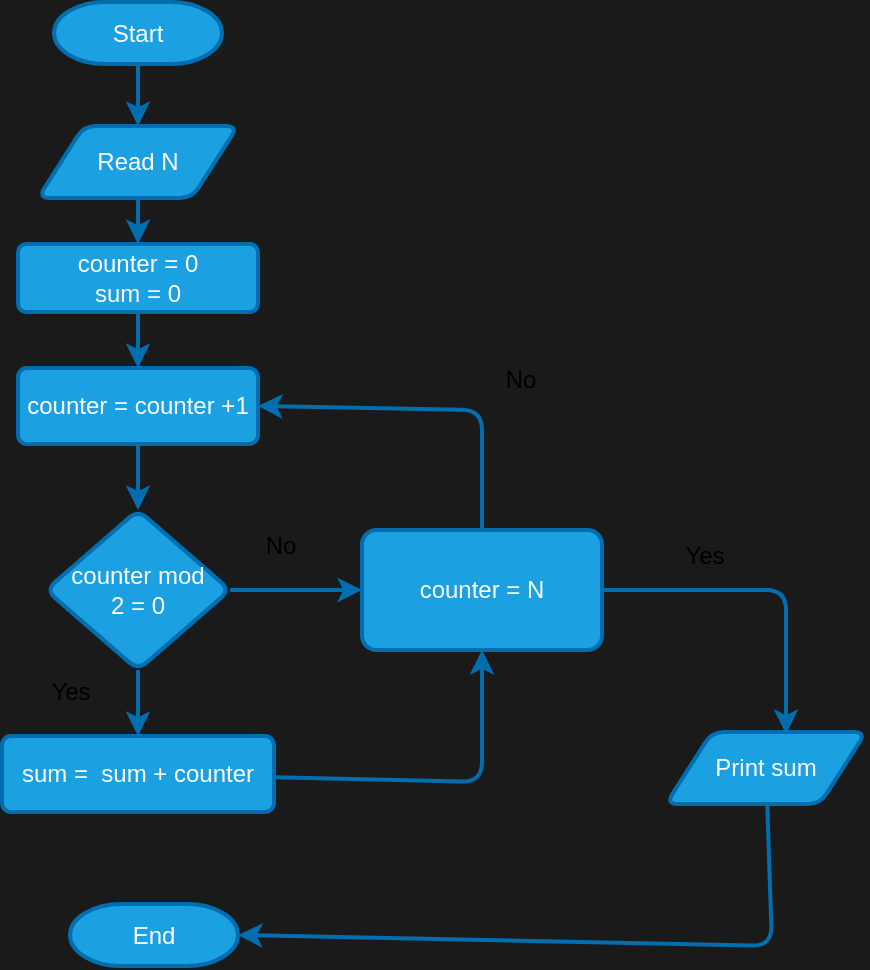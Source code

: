 <mxfile>
    <diagram id="Omuv3W1p4eE4dY71nL2Y" name="Page-1">
        <mxGraphModel dx="597" dy="467" grid="0" gridSize="10" guides="1" tooltips="1" connect="1" arrows="1" fold="1" page="1" pageScale="1" pageWidth="850" pageHeight="1100" background="#1A1A1A" math="0" shadow="0">
            <root>
                <mxCell id="0"/>
                <mxCell id="1" parent="0"/>
                <mxCell id="4" value="" style="edgeStyle=none;html=1;strokeWidth=2;fillColor=#1ba1e2;strokeColor=#006EAF;" edge="1" parent="1" source="2" target="3">
                    <mxGeometry relative="1" as="geometry"/>
                </mxCell>
                <mxCell id="2" value="Start" style="strokeWidth=2;html=1;shape=mxgraph.flowchart.terminator;whiteSpace=wrap;fillColor=#1ba1e2;fontColor=#ffffff;strokeColor=#006EAF;" vertex="1" parent="1">
                    <mxGeometry x="291" y="48" width="84" height="31" as="geometry"/>
                </mxCell>
                <mxCell id="6" value="" style="edgeStyle=none;html=1;strokeWidth=2;fillColor=#1ba1e2;strokeColor=#006EAF;" edge="1" parent="1" source="3" target="5">
                    <mxGeometry relative="1" as="geometry"/>
                </mxCell>
                <mxCell id="3" value="Read N" style="shape=parallelogram;html=1;strokeWidth=2;perimeter=parallelogramPerimeter;whiteSpace=wrap;rounded=1;arcSize=12;size=0.23;fillColor=#1ba1e2;fontColor=#ffffff;strokeColor=#006EAF;" vertex="1" parent="1">
                    <mxGeometry x="283" y="110" width="100" height="36" as="geometry"/>
                </mxCell>
                <mxCell id="8" value="" style="edgeStyle=none;html=1;strokeWidth=2;fillColor=#1ba1e2;strokeColor=#006EAF;" edge="1" parent="1" source="5" target="7">
                    <mxGeometry relative="1" as="geometry"/>
                </mxCell>
                <mxCell id="5" value="counter = 0&lt;br&gt;sum = 0" style="whiteSpace=wrap;html=1;fillColor=#1ba1e2;strokeColor=#006EAF;fontColor=#ffffff;strokeWidth=2;rounded=1;arcSize=12;" vertex="1" parent="1">
                    <mxGeometry x="273" y="169" width="120" height="34" as="geometry"/>
                </mxCell>
                <mxCell id="10" value="" style="edgeStyle=none;html=1;strokeWidth=2;fillColor=#1ba1e2;strokeColor=#006EAF;" edge="1" parent="1" source="7" target="9">
                    <mxGeometry relative="1" as="geometry"/>
                </mxCell>
                <mxCell id="7" value="counter = counter +1" style="whiteSpace=wrap;html=1;fillColor=#1ba1e2;strokeColor=#006EAF;fontColor=#ffffff;strokeWidth=2;rounded=1;arcSize=12;" vertex="1" parent="1">
                    <mxGeometry x="273" y="231" width="120" height="38" as="geometry"/>
                </mxCell>
                <mxCell id="12" value="" style="edgeStyle=none;html=1;strokeWidth=2;fillColor=#1ba1e2;strokeColor=#006EAF;" edge="1" parent="1" source="9" target="11">
                    <mxGeometry relative="1" as="geometry"/>
                </mxCell>
                <mxCell id="15" value="" style="edgeStyle=none;html=1;strokeWidth=2;fillColor=#1ba1e2;strokeColor=#006EAF;" edge="1" parent="1" source="9" target="14">
                    <mxGeometry relative="1" as="geometry"/>
                </mxCell>
                <mxCell id="9" value="counter mod&lt;br&gt;2 = 0" style="rhombus;whiteSpace=wrap;html=1;fillColor=#1ba1e2;strokeColor=#006EAF;fontColor=#ffffff;strokeWidth=2;rounded=1;arcSize=12;" vertex="1" parent="1">
                    <mxGeometry x="287" y="302" width="92" height="80" as="geometry"/>
                </mxCell>
                <mxCell id="29" value="" style="edgeStyle=none;html=1;strokeWidth=2;entryX=0.5;entryY=1;entryDx=0;entryDy=0;fillColor=#1ba1e2;strokeColor=#006EAF;" edge="1" parent="1" source="11" target="14">
                    <mxGeometry relative="1" as="geometry">
                        <mxPoint x="509" y="434" as="targetPoint"/>
                        <Array as="points">
                            <mxPoint x="505" y="438"/>
                        </Array>
                    </mxGeometry>
                </mxCell>
                <mxCell id="11" value="sum =&amp;nbsp; sum + counter" style="whiteSpace=wrap;html=1;fillColor=#1ba1e2;strokeColor=#006EAF;fontColor=#ffffff;strokeWidth=2;rounded=1;arcSize=12;" vertex="1" parent="1">
                    <mxGeometry x="265" y="415" width="136" height="38" as="geometry"/>
                </mxCell>
                <mxCell id="13" value="Yes" style="text;html=1;align=center;verticalAlign=middle;resizable=0;points=[];autosize=1;strokeColor=none;fillColor=none;" vertex="1" parent="1">
                    <mxGeometry x="280" y="380" width="38" height="26" as="geometry"/>
                </mxCell>
                <mxCell id="17" value="" style="edgeStyle=none;html=1;strokeWidth=2;entryX=1;entryY=0.5;entryDx=0;entryDy=0;fillColor=#1ba1e2;strokeColor=#006EAF;" edge="1" parent="1" source="14" target="7">
                    <mxGeometry relative="1" as="geometry">
                        <mxPoint x="505" y="232" as="targetPoint"/>
                        <Array as="points">
                            <mxPoint x="505" y="252"/>
                        </Array>
                    </mxGeometry>
                </mxCell>
                <mxCell id="32" value="" style="edgeStyle=none;html=1;strokeWidth=2;entryX=0.6;entryY=0.028;entryDx=0;entryDy=0;entryPerimeter=0;fillColor=#1ba1e2;strokeColor=#006EAF;" edge="1" parent="1" source="14" target="30">
                    <mxGeometry relative="1" as="geometry">
                        <mxPoint x="665" y="342" as="targetPoint"/>
                        <Array as="points">
                            <mxPoint x="657" y="342"/>
                        </Array>
                    </mxGeometry>
                </mxCell>
                <mxCell id="14" value="counter = N" style="whiteSpace=wrap;html=1;fillColor=#1ba1e2;strokeColor=#006EAF;fontColor=#ffffff;strokeWidth=2;rounded=1;arcSize=12;" vertex="1" parent="1">
                    <mxGeometry x="445" y="312" width="120" height="60" as="geometry"/>
                </mxCell>
                <mxCell id="18" value="No" style="text;html=1;align=center;verticalAlign=middle;resizable=0;points=[];autosize=1;strokeColor=none;fillColor=none;" vertex="1" parent="1">
                    <mxGeometry x="387" y="307" width="33" height="26" as="geometry"/>
                </mxCell>
                <mxCell id="23" value="End" style="strokeWidth=2;html=1;shape=mxgraph.flowchart.terminator;whiteSpace=wrap;fillColor=#1ba1e2;fontColor=#ffffff;strokeColor=#006EAF;" vertex="1" parent="1">
                    <mxGeometry x="299" y="499" width="84" height="31" as="geometry"/>
                </mxCell>
                <mxCell id="27" value="No" style="text;html=1;align=center;verticalAlign=middle;resizable=0;points=[];autosize=1;strokeColor=none;fillColor=none;" vertex="1" parent="1">
                    <mxGeometry x="507" y="224" width="33" height="26" as="geometry"/>
                </mxCell>
                <mxCell id="34" value="" style="edgeStyle=none;html=1;strokeWidth=2;entryX=1;entryY=0.5;entryDx=0;entryDy=0;entryPerimeter=0;fillColor=#1ba1e2;strokeColor=#006EAF;" edge="1" parent="1" source="30" target="23">
                    <mxGeometry relative="1" as="geometry">
                        <mxPoint x="647" y="517" as="targetPoint"/>
                        <Array as="points">
                            <mxPoint x="650" y="520"/>
                        </Array>
                    </mxGeometry>
                </mxCell>
                <mxCell id="30" value="Print sum" style="shape=parallelogram;html=1;strokeWidth=2;perimeter=parallelogramPerimeter;whiteSpace=wrap;rounded=1;arcSize=12;size=0.23;fillColor=#1ba1e2;fontColor=#ffffff;strokeColor=#006EAF;" vertex="1" parent="1">
                    <mxGeometry x="597" y="413" width="100" height="36" as="geometry"/>
                </mxCell>
                <mxCell id="35" value="Yes" style="text;html=1;align=center;verticalAlign=middle;resizable=0;points=[];autosize=1;strokeColor=none;fillColor=none;" vertex="1" parent="1">
                    <mxGeometry x="597" y="312" width="38" height="26" as="geometry"/>
                </mxCell>
            </root>
        </mxGraphModel>
    </diagram>
</mxfile>